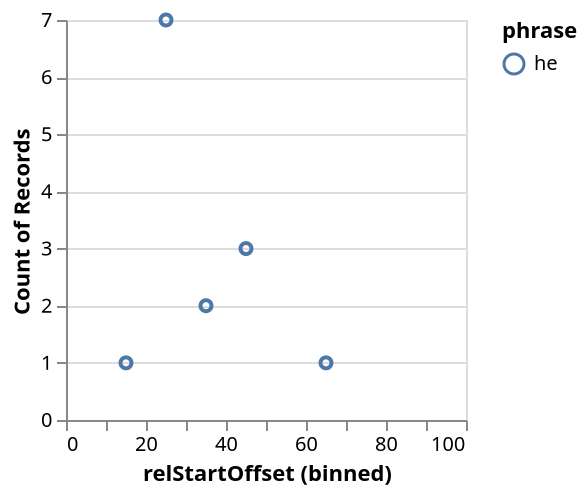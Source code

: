 {"$schema":"https://vega.github.io/schema/vega-lite/v2.0.json","description":"A simple phrase based distribution chart","data":{"values":[{"sourceDocumentId":"catma://CATMA_253206CE-1472-4D7C-8368-D3925B08A62E","phrase":"he","startOffset":4380,"endOffset":4382,"sourceDocumentSize":11369,"sourceDocumentTitle":"The Tell-Tale Heart"},{"sourceDocumentId":"catma://CATMA_253206CE-1472-4D7C-8368-D3925B08A62E","phrase":"he","startOffset":4316,"endOffset":4318,"sourceDocumentSize":11369,"sourceDocumentTitle":"The Tell-Tale Heart"},{"sourceDocumentId":"catma://CATMA_253206CE-1472-4D7C-8368-D3925B08A62E","phrase":"he","startOffset":4761,"endOffset":4763,"sourceDocumentSize":11369,"sourceDocumentTitle":"The Tell-Tale Heart"},{"sourceDocumentId":"catma://CATMA_253206CE-1472-4D7C-8368-D3925B08A62E","phrase":"he","startOffset":4694,"endOffset":4696,"sourceDocumentSize":11369,"sourceDocumentTitle":"The Tell-Tale Heart"},{"sourceDocumentId":"catma://CATMA_253206CE-1472-4D7C-8368-D3925B08A62E","phrase":"he","startOffset":3029,"endOffset":3031,"sourceDocumentSize":11369,"sourceDocumentTitle":"The Tell-Tale Heart"},{"sourceDocumentId":"catma://CATMA_253206CE-1472-4D7C-8368-D3925B08A62E","phrase":"he","startOffset":2933,"endOffset":2935,"sourceDocumentSize":11369,"sourceDocumentTitle":"The Tell-Tale Heart"},{"sourceDocumentId":"catma://CATMA_253206CE-1472-4D7C-8368-D3925B08A62E","phrase":"he","startOffset":3277,"endOffset":3279,"sourceDocumentSize":11369,"sourceDocumentTitle":"The Tell-Tale Heart"},{"sourceDocumentId":"catma://CATMA_253206CE-1472-4D7C-8368-D3925B08A62E","phrase":"he","startOffset":3046,"endOffset":3048,"sourceDocumentSize":11369,"sourceDocumentTitle":"The Tell-Tale Heart"},{"sourceDocumentId":"catma://CATMA_253206CE-1472-4D7C-8368-D3925B08A62E","phrase":"he","startOffset":2431,"endOffset":2433,"sourceDocumentSize":11369,"sourceDocumentTitle":"The Tell-Tale Heart"},{"sourceDocumentId":"catma://CATMA_253206CE-1472-4D7C-8368-D3925B08A62E","phrase":"he","startOffset":1793,"endOffset":1795,"sourceDocumentSize":11369,"sourceDocumentTitle":"The Tell-Tale Heart"},{"sourceDocumentId":"catma://CATMA_253206CE-1472-4D7C-8368-D3925B08A62E","phrase":"he","startOffset":2591,"endOffset":2593,"sourceDocumentSize":11369,"sourceDocumentTitle":"The Tell-Tale Heart"},{"sourceDocumentId":"catma://CATMA_253206CE-1472-4D7C-8368-D3925B08A62E","phrase":"he","startOffset":2467,"endOffset":2469,"sourceDocumentSize":11369,"sourceDocumentTitle":"The Tell-Tale Heart"},{"sourceDocumentId":"catma://CATMA_253206CE-1472-4D7C-8368-D3925B08A62E","phrase":"he","startOffset":5001,"endOffset":5003,"sourceDocumentSize":11369,"sourceDocumentTitle":"The Tell-Tale Heart"},{"sourceDocumentId":"catma://CATMA_253206CE-1472-4D7C-8368-D3925B08A62E","phrase":"he","startOffset":7385,"endOffset":7387,"sourceDocumentSize":11369,"sourceDocumentTitle":"The Tell-Tale Heart"}]},"transform":[{"calculate":"datum.startOffset/datum.sourceDocumentSize*100","as":"relStartOffset"}],"layer":[{"mark":"point","encoding":{"x":{"field":"relStartOffset","bin":{"maxbins":10,"extent":[0,100]},"type":"quantitative"},"y":{"aggregate":"count","field":"phrase","type":"quantitative"},"color":{"field":"phrase","type":"nominal"}}}]}